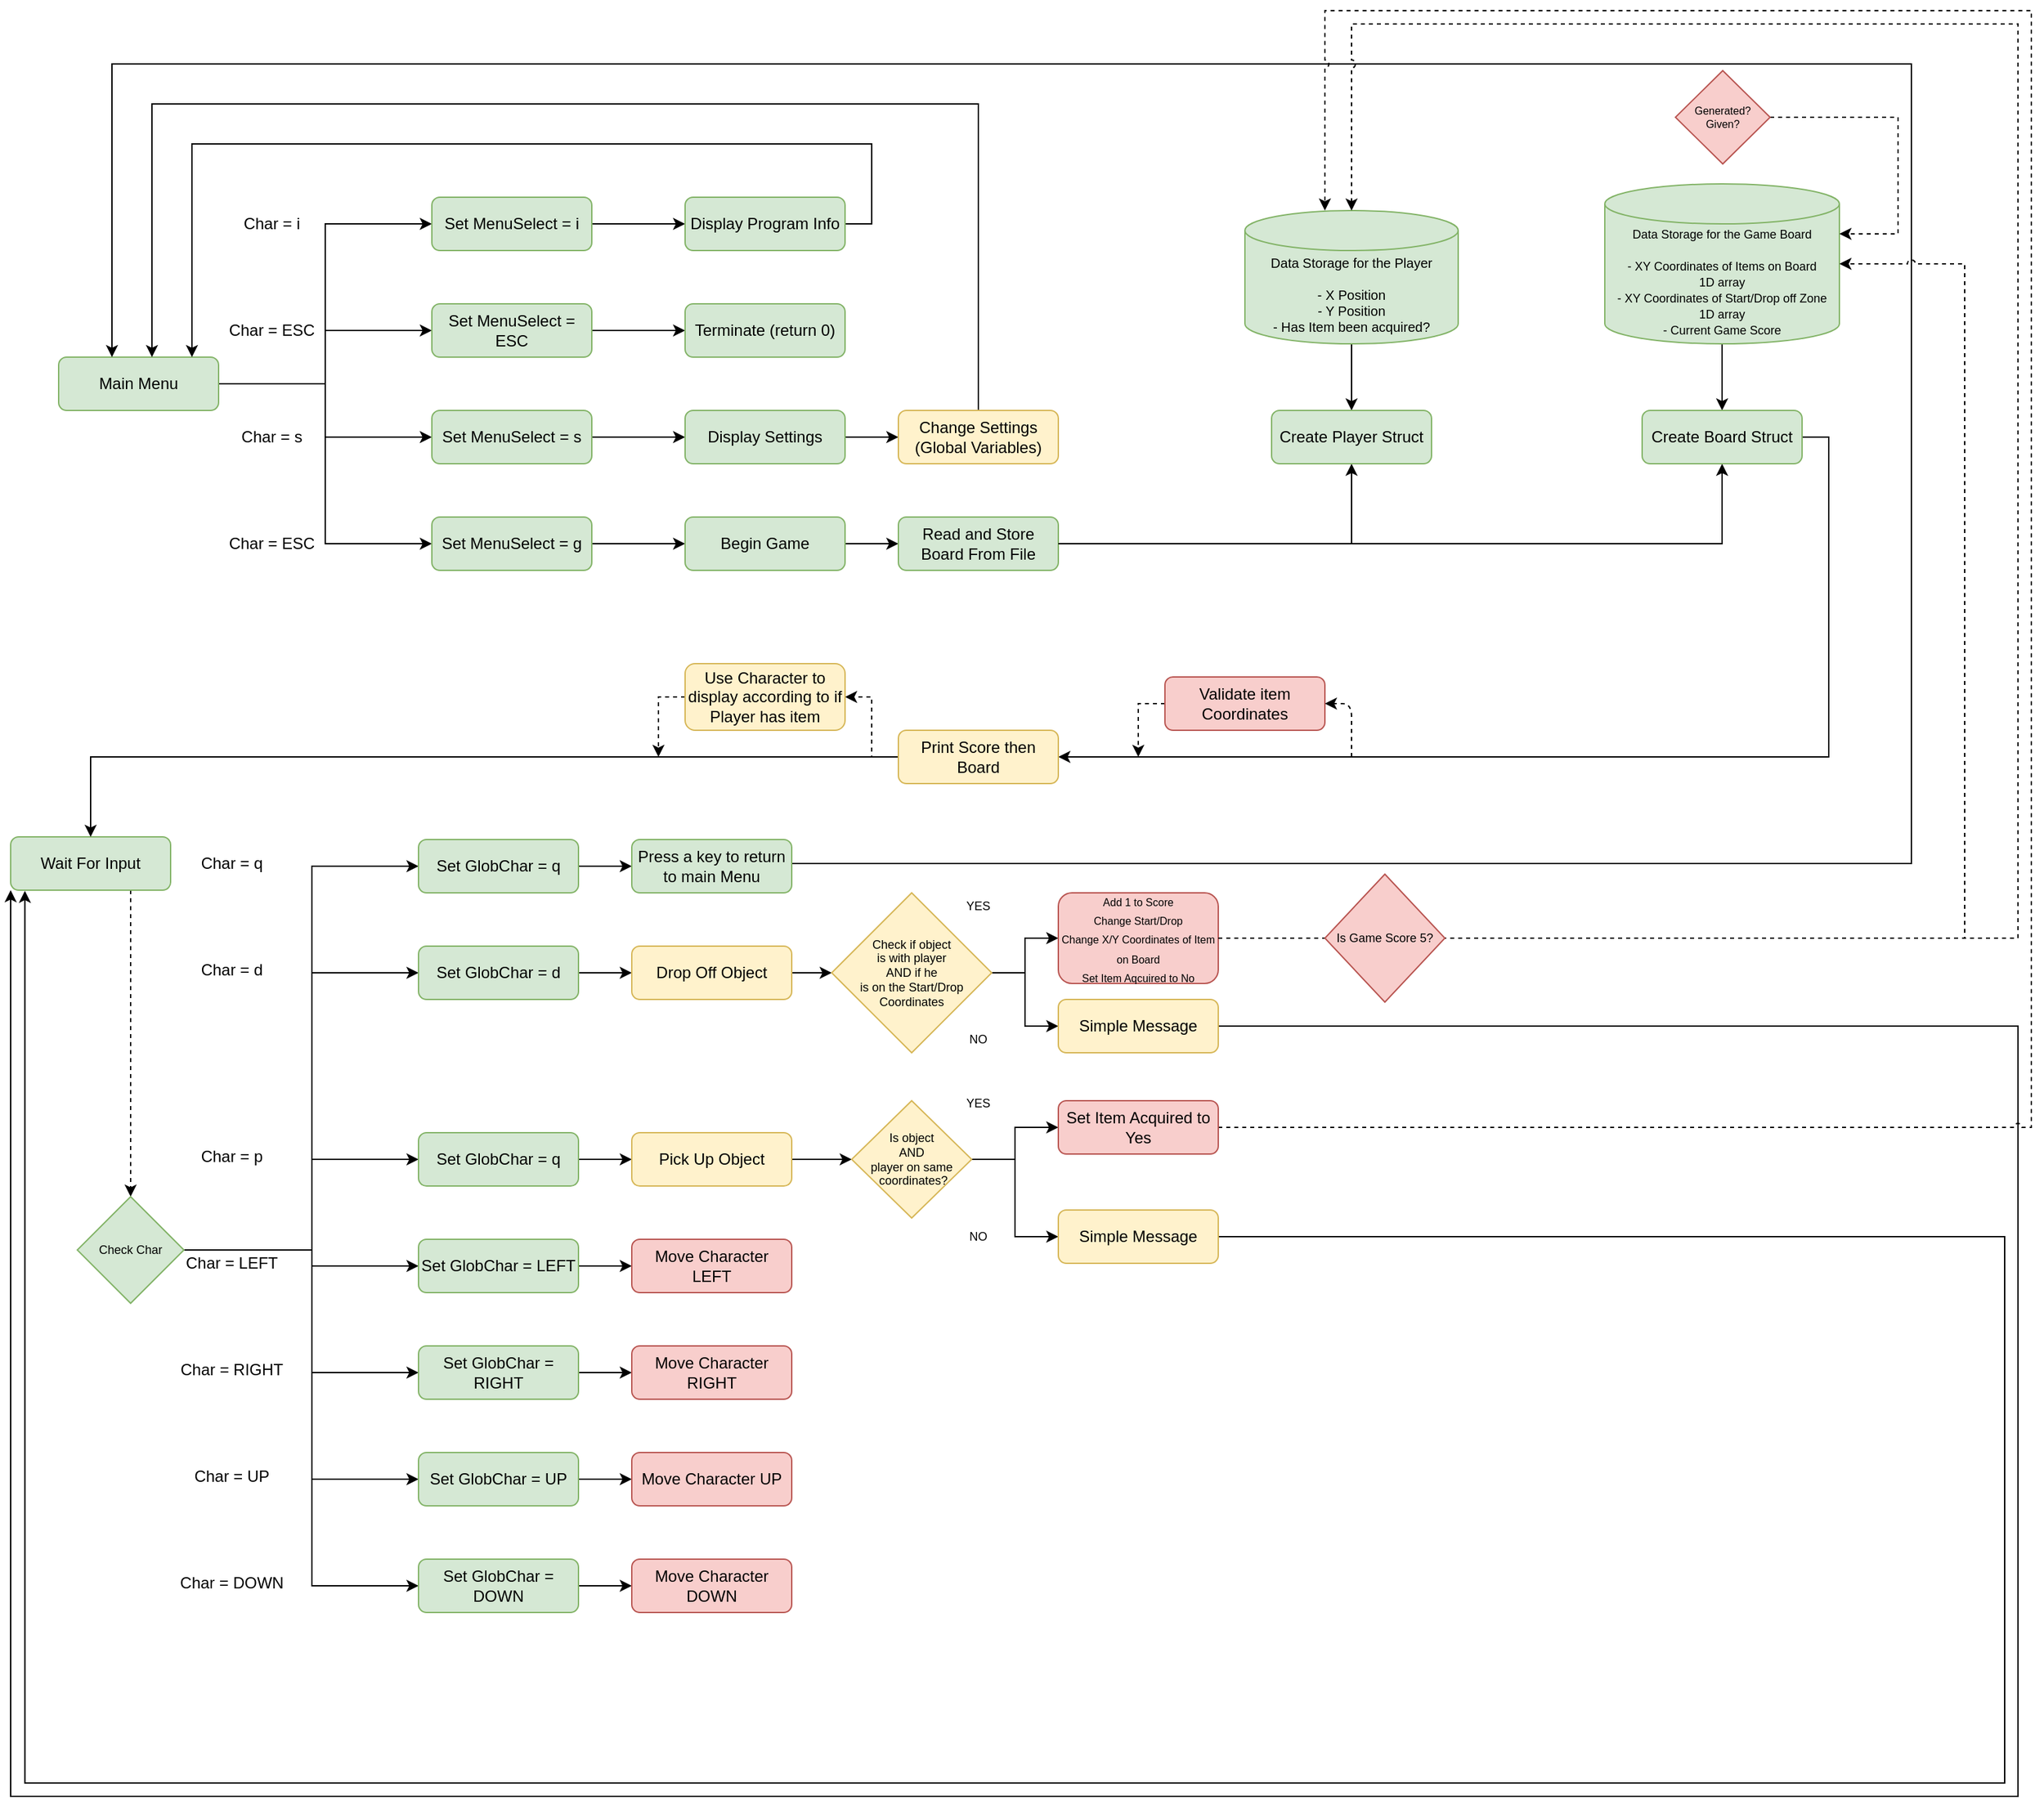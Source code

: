 <mxfile version="14.8.0" type="device"><diagram id="C5RBs43oDa-KdzZeNtuy" name="Page-1"><mxGraphModel dx="1422" dy="762" grid="1" gridSize="10" guides="1" tooltips="1" connect="1" arrows="1" fold="1" page="1" pageScale="1" pageWidth="827" pageHeight="1169" math="0" shadow="0"><root><mxCell id="WIyWlLk6GJQsqaUBKTNV-0"/><mxCell id="WIyWlLk6GJQsqaUBKTNV-1" parent="WIyWlLk6GJQsqaUBKTNV-0"/><mxCell id="qCVKLZV5B1UvYebXT7lC-107" style="edgeStyle=orthogonalEdgeStyle;rounded=0;jumpStyle=arc;orthogonalLoop=1;jettySize=auto;html=1;exitX=0.75;exitY=1;exitDx=0;exitDy=0;entryX=0.5;entryY=0;entryDx=0;entryDy=0;dashed=1;fontSize=9;strokeColor=#000000;" parent="WIyWlLk6GJQsqaUBKTNV-1" source="WIyWlLk6GJQsqaUBKTNV-3" target="qCVKLZV5B1UvYebXT7lC-106" edge="1"><mxGeometry relative="1" as="geometry"/></mxCell><mxCell id="WIyWlLk6GJQsqaUBKTNV-3" value="Wait For Input" style="rounded=1;whiteSpace=wrap;html=1;fontSize=12;glass=0;strokeWidth=1;shadow=0;fillColor=#d5e8d4;strokeColor=#82b366;" parent="WIyWlLk6GJQsqaUBKTNV-1" vertex="1"><mxGeometry x="14" y="640" width="120" height="40" as="geometry"/></mxCell><mxCell id="qCVKLZV5B1UvYebXT7lC-5" style="edgeStyle=orthogonalEdgeStyle;rounded=0;orthogonalLoop=1;jettySize=auto;html=1;exitX=1;exitY=0.5;exitDx=0;exitDy=0;entryX=0;entryY=0.5;entryDx=0;entryDy=0;fillColor=#d5e8d4;" parent="WIyWlLk6GJQsqaUBKTNV-1" source="qCVKLZV5B1UvYebXT7lC-106" target="qCVKLZV5B1UvYebXT7lC-0" edge="1"><mxGeometry relative="1" as="geometry"><mxPoint x="160" y="1002" as="sourcePoint"/><Array as="points"><mxPoint x="240" y="950"/><mxPoint x="240" y="882"/></Array></mxGeometry></mxCell><mxCell id="qCVKLZV5B1UvYebXT7lC-6" style="edgeStyle=orthogonalEdgeStyle;rounded=0;orthogonalLoop=1;jettySize=auto;html=1;exitX=0.25;exitY=0;exitDx=0;exitDy=0;entryX=0;entryY=0.5;entryDx=0;entryDy=0;fillColor=#d5e8d4;" parent="WIyWlLk6GJQsqaUBKTNV-1" source="qCVKLZV5B1UvYebXT7lC-13" target="qCVKLZV5B1UvYebXT7lC-1" edge="1"><mxGeometry relative="1" as="geometry"><mxPoint x="160" y="1002" as="sourcePoint"/><Array as="points"><mxPoint x="240" y="950"/><mxPoint x="240" y="962"/></Array></mxGeometry></mxCell><mxCell id="qCVKLZV5B1UvYebXT7lC-7" style="edgeStyle=orthogonalEdgeStyle;rounded=0;orthogonalLoop=1;jettySize=auto;html=1;exitX=0.25;exitY=0;exitDx=0;exitDy=0;entryX=0;entryY=0.5;entryDx=0;entryDy=0;fillColor=#d5e8d4;" parent="WIyWlLk6GJQsqaUBKTNV-1" source="qCVKLZV5B1UvYebXT7lC-13" target="qCVKLZV5B1UvYebXT7lC-2" edge="1"><mxGeometry relative="1" as="geometry"><mxPoint x="160" y="1002" as="sourcePoint"/><Array as="points"><mxPoint x="240" y="950"/><mxPoint x="240" y="1042"/></Array></mxGeometry></mxCell><mxCell id="qCVKLZV5B1UvYebXT7lC-8" style="edgeStyle=orthogonalEdgeStyle;rounded=0;orthogonalLoop=1;jettySize=auto;html=1;exitX=0.25;exitY=0;exitDx=0;exitDy=0;entryX=0;entryY=0.5;entryDx=0;entryDy=0;fillColor=#d5e8d4;" parent="WIyWlLk6GJQsqaUBKTNV-1" source="qCVKLZV5B1UvYebXT7lC-13" target="qCVKLZV5B1UvYebXT7lC-3" edge="1"><mxGeometry relative="1" as="geometry"><mxPoint x="160" y="1002" as="sourcePoint"/><Array as="points"><mxPoint x="240" y="950"/><mxPoint x="240" y="1122"/></Array></mxGeometry></mxCell><mxCell id="qCVKLZV5B1UvYebXT7lC-9" style="edgeStyle=orthogonalEdgeStyle;rounded=0;orthogonalLoop=1;jettySize=auto;html=1;entryX=0;entryY=0.5;entryDx=0;entryDy=0;fillColor=#d5e8d4;exitX=1;exitY=0.5;exitDx=0;exitDy=0;" parent="WIyWlLk6GJQsqaUBKTNV-1" source="qCVKLZV5B1UvYebXT7lC-106" target="qCVKLZV5B1UvYebXT7lC-4" edge="1"><mxGeometry relative="1" as="geometry"><mxPoint x="170" y="1002" as="sourcePoint"/><Array as="points"><mxPoint x="240" y="950"/><mxPoint x="240" y="1202"/></Array></mxGeometry></mxCell><mxCell id="qCVKLZV5B1UvYebXT7lC-11" style="edgeStyle=orthogonalEdgeStyle;rounded=0;orthogonalLoop=1;jettySize=auto;html=1;exitX=0.25;exitY=0;exitDx=0;exitDy=0;entryX=0;entryY=0.5;entryDx=0;entryDy=0;fillColor=#d5e8d4;" parent="WIyWlLk6GJQsqaUBKTNV-1" source="qCVKLZV5B1UvYebXT7lC-13" target="WIyWlLk6GJQsqaUBKTNV-7" edge="1"><mxGeometry relative="1" as="geometry"><mxPoint x="160" y="942" as="sourcePoint"/><Array as="points"><mxPoint x="240" y="950"/><mxPoint x="240" y="742"/></Array></mxGeometry></mxCell><mxCell id="qCVKLZV5B1UvYebXT7lC-51" style="edgeStyle=orthogonalEdgeStyle;rounded=0;orthogonalLoop=1;jettySize=auto;html=1;entryX=0;entryY=0.5;entryDx=0;entryDy=0;fillColor=#d5e8d4;exitX=1;exitY=0.5;exitDx=0;exitDy=0;" parent="WIyWlLk6GJQsqaUBKTNV-1" source="qCVKLZV5B1UvYebXT7lC-106" target="qCVKLZV5B1UvYebXT7lC-50" edge="1"><mxGeometry relative="1" as="geometry"><mxPoint x="160" y="1000" as="sourcePoint"/><Array as="points"><mxPoint x="240" y="950"/><mxPoint x="240" y="662"/></Array></mxGeometry></mxCell><mxCell id="qCVKLZV5B1UvYebXT7lC-58" style="edgeStyle=orthogonalEdgeStyle;rounded=0;orthogonalLoop=1;jettySize=auto;html=1;exitX=1;exitY=0.5;exitDx=0;exitDy=0;" parent="WIyWlLk6GJQsqaUBKTNV-1" source="WIyWlLk6GJQsqaUBKTNV-7" target="qCVKLZV5B1UvYebXT7lC-57" edge="1"><mxGeometry relative="1" as="geometry"/></mxCell><mxCell id="WIyWlLk6GJQsqaUBKTNV-7" value="Set GlobChar = d" style="rounded=1;whiteSpace=wrap;html=1;fontSize=12;glass=0;strokeWidth=1;shadow=0;fillColor=#d5e8d4;strokeColor=#82b366;" parent="WIyWlLk6GJQsqaUBKTNV-1" vertex="1"><mxGeometry x="320" y="722" width="120" height="40" as="geometry"/></mxCell><mxCell id="qCVKLZV5B1UvYebXT7lC-54" style="edgeStyle=orthogonalEdgeStyle;rounded=0;orthogonalLoop=1;jettySize=auto;html=1;exitX=1;exitY=0.5;exitDx=0;exitDy=0;" parent="WIyWlLk6GJQsqaUBKTNV-1" source="qCVKLZV5B1UvYebXT7lC-0" target="qCVKLZV5B1UvYebXT7lC-53" edge="1"><mxGeometry relative="1" as="geometry"/></mxCell><mxCell id="qCVKLZV5B1UvYebXT7lC-0" value="Set GlobChar = q" style="rounded=1;whiteSpace=wrap;html=1;fontSize=12;glass=0;strokeWidth=1;shadow=0;fillColor=#d5e8d4;strokeColor=#82b366;" parent="WIyWlLk6GJQsqaUBKTNV-1" vertex="1"><mxGeometry x="320" y="862" width="120" height="40" as="geometry"/></mxCell><mxCell id="qCVKLZV5B1UvYebXT7lC-63" style="edgeStyle=orthogonalEdgeStyle;rounded=0;orthogonalLoop=1;jettySize=auto;html=1;exitX=1;exitY=0.5;exitDx=0;exitDy=0;entryX=0;entryY=0.5;entryDx=0;entryDy=0;" parent="WIyWlLk6GJQsqaUBKTNV-1" source="qCVKLZV5B1UvYebXT7lC-1" target="qCVKLZV5B1UvYebXT7lC-59" edge="1"><mxGeometry relative="1" as="geometry"/></mxCell><mxCell id="qCVKLZV5B1UvYebXT7lC-1" value="Set GlobChar = LEFT" style="rounded=1;whiteSpace=wrap;html=1;fontSize=12;glass=0;strokeWidth=1;shadow=0;fillColor=#d5e8d4;strokeColor=#82b366;" parent="WIyWlLk6GJQsqaUBKTNV-1" vertex="1"><mxGeometry x="320" y="942" width="120" height="40" as="geometry"/></mxCell><mxCell id="qCVKLZV5B1UvYebXT7lC-64" style="edgeStyle=orthogonalEdgeStyle;rounded=0;orthogonalLoop=1;jettySize=auto;html=1;exitX=1;exitY=0.5;exitDx=0;exitDy=0;entryX=0;entryY=0.5;entryDx=0;entryDy=0;" parent="WIyWlLk6GJQsqaUBKTNV-1" source="qCVKLZV5B1UvYebXT7lC-2" target="qCVKLZV5B1UvYebXT7lC-60" edge="1"><mxGeometry relative="1" as="geometry"/></mxCell><mxCell id="qCVKLZV5B1UvYebXT7lC-2" value="Set GlobChar = RIGHT" style="rounded=1;whiteSpace=wrap;html=1;fontSize=12;glass=0;strokeWidth=1;shadow=0;fillColor=#d5e8d4;strokeColor=#82b366;" parent="WIyWlLk6GJQsqaUBKTNV-1" vertex="1"><mxGeometry x="320" y="1022" width="120" height="40" as="geometry"/></mxCell><mxCell id="qCVKLZV5B1UvYebXT7lC-65" style="edgeStyle=orthogonalEdgeStyle;rounded=0;orthogonalLoop=1;jettySize=auto;html=1;exitX=1;exitY=0.5;exitDx=0;exitDy=0;entryX=0;entryY=0.5;entryDx=0;entryDy=0;" parent="WIyWlLk6GJQsqaUBKTNV-1" source="qCVKLZV5B1UvYebXT7lC-3" target="qCVKLZV5B1UvYebXT7lC-61" edge="1"><mxGeometry relative="1" as="geometry"/></mxCell><mxCell id="qCVKLZV5B1UvYebXT7lC-3" value="Set GlobChar = UP" style="rounded=1;whiteSpace=wrap;html=1;fontSize=12;glass=0;strokeWidth=1;shadow=0;fillColor=#d5e8d4;strokeColor=#82b366;" parent="WIyWlLk6GJQsqaUBKTNV-1" vertex="1"><mxGeometry x="320" y="1102" width="120" height="40" as="geometry"/></mxCell><mxCell id="qCVKLZV5B1UvYebXT7lC-66" style="edgeStyle=orthogonalEdgeStyle;rounded=0;orthogonalLoop=1;jettySize=auto;html=1;exitX=1;exitY=0.5;exitDx=0;exitDy=0;entryX=0;entryY=0.5;entryDx=0;entryDy=0;" parent="WIyWlLk6GJQsqaUBKTNV-1" source="qCVKLZV5B1UvYebXT7lC-4" target="qCVKLZV5B1UvYebXT7lC-62" edge="1"><mxGeometry relative="1" as="geometry"/></mxCell><mxCell id="qCVKLZV5B1UvYebXT7lC-4" value="Set GlobChar = DOWN" style="rounded=1;whiteSpace=wrap;html=1;fontSize=12;glass=0;strokeWidth=1;shadow=0;fillColor=#d5e8d4;strokeColor=#82b366;" parent="WIyWlLk6GJQsqaUBKTNV-1" vertex="1"><mxGeometry x="320" y="1182" width="120" height="40" as="geometry"/></mxCell><mxCell id="qCVKLZV5B1UvYebXT7lC-10" value="Char = p" style="text;html=1;strokeColor=none;fillColor=none;align=center;verticalAlign=middle;whiteSpace=wrap;rounded=0;" parent="WIyWlLk6GJQsqaUBKTNV-1" vertex="1"><mxGeometry x="120" y="870" width="120" height="20" as="geometry"/></mxCell><mxCell id="qCVKLZV5B1UvYebXT7lC-12" value="Char = d" style="text;html=1;strokeColor=none;fillColor=none;align=center;verticalAlign=middle;whiteSpace=wrap;rounded=0;" parent="WIyWlLk6GJQsqaUBKTNV-1" vertex="1"><mxGeometry x="120" y="730" width="120" height="20" as="geometry"/></mxCell><mxCell id="qCVKLZV5B1UvYebXT7lC-13" value="Char = LEFT" style="text;html=1;strokeColor=none;fillColor=none;align=center;verticalAlign=middle;whiteSpace=wrap;rounded=0;" parent="WIyWlLk6GJQsqaUBKTNV-1" vertex="1"><mxGeometry x="120" y="950" width="120" height="20" as="geometry"/></mxCell><mxCell id="qCVKLZV5B1UvYebXT7lC-14" value="Char = RIGHT" style="text;html=1;strokeColor=none;fillColor=none;align=center;verticalAlign=middle;whiteSpace=wrap;rounded=0;" parent="WIyWlLk6GJQsqaUBKTNV-1" vertex="1"><mxGeometry x="120" y="1030" width="120" height="20" as="geometry"/></mxCell><mxCell id="qCVKLZV5B1UvYebXT7lC-15" value="Char = UP" style="text;html=1;strokeColor=none;fillColor=none;align=center;verticalAlign=middle;whiteSpace=wrap;rounded=0;" parent="WIyWlLk6GJQsqaUBKTNV-1" vertex="1"><mxGeometry x="120" y="1110" width="120" height="20" as="geometry"/></mxCell><mxCell id="qCVKLZV5B1UvYebXT7lC-16" value="Char = DOWN" style="text;html=1;strokeColor=none;fillColor=none;align=center;verticalAlign=middle;whiteSpace=wrap;rounded=0;" parent="WIyWlLk6GJQsqaUBKTNV-1" vertex="1"><mxGeometry x="120" y="1190" width="120" height="20" as="geometry"/></mxCell><mxCell id="qCVKLZV5B1UvYebXT7lC-23" style="edgeStyle=orthogonalEdgeStyle;rounded=0;orthogonalLoop=1;jettySize=auto;html=1;exitX=1;exitY=0.5;exitDx=0;exitDy=0;entryX=0;entryY=0.5;entryDx=0;entryDy=0;" parent="WIyWlLk6GJQsqaUBKTNV-1" source="qCVKLZV5B1UvYebXT7lC-17" target="qCVKLZV5B1UvYebXT7lC-18" edge="1"><mxGeometry relative="1" as="geometry"/></mxCell><mxCell id="qCVKLZV5B1UvYebXT7lC-24" style="edgeStyle=orthogonalEdgeStyle;rounded=0;orthogonalLoop=1;jettySize=auto;html=1;exitX=1;exitY=0.5;exitDx=0;exitDy=0;entryX=0;entryY=0.5;entryDx=0;entryDy=0;" parent="WIyWlLk6GJQsqaUBKTNV-1" source="qCVKLZV5B1UvYebXT7lC-17" target="qCVKLZV5B1UvYebXT7lC-21" edge="1"><mxGeometry relative="1" as="geometry"/></mxCell><mxCell id="qCVKLZV5B1UvYebXT7lC-25" style="edgeStyle=orthogonalEdgeStyle;rounded=0;orthogonalLoop=1;jettySize=auto;html=1;exitX=1;exitY=0.5;exitDx=0;exitDy=0;entryX=0;entryY=0.5;entryDx=0;entryDy=0;" parent="WIyWlLk6GJQsqaUBKTNV-1" source="qCVKLZV5B1UvYebXT7lC-17" target="qCVKLZV5B1UvYebXT7lC-20" edge="1"><mxGeometry relative="1" as="geometry"/></mxCell><mxCell id="qCVKLZV5B1UvYebXT7lC-26" style="edgeStyle=orthogonalEdgeStyle;rounded=0;orthogonalLoop=1;jettySize=auto;html=1;exitX=1;exitY=0.5;exitDx=0;exitDy=0;entryX=0;entryY=0.5;entryDx=0;entryDy=0;" parent="WIyWlLk6GJQsqaUBKTNV-1" source="qCVKLZV5B1UvYebXT7lC-17" target="qCVKLZV5B1UvYebXT7lC-19" edge="1"><mxGeometry relative="1" as="geometry"/></mxCell><mxCell id="qCVKLZV5B1UvYebXT7lC-17" value="Main Menu" style="rounded=1;whiteSpace=wrap;html=1;fontSize=12;glass=0;strokeWidth=1;shadow=0;fillColor=#d5e8d4;strokeColor=#82b366;" parent="WIyWlLk6GJQsqaUBKTNV-1" vertex="1"><mxGeometry x="50" y="280" width="120" height="40" as="geometry"/></mxCell><mxCell id="qCVKLZV5B1UvYebXT7lC-32" style="edgeStyle=orthogonalEdgeStyle;rounded=0;orthogonalLoop=1;jettySize=auto;html=1;exitX=1;exitY=0.5;exitDx=0;exitDy=0;entryX=0;entryY=0.5;entryDx=0;entryDy=0;" parent="WIyWlLk6GJQsqaUBKTNV-1" source="qCVKLZV5B1UvYebXT7lC-18" target="qCVKLZV5B1UvYebXT7lC-31" edge="1"><mxGeometry relative="1" as="geometry"/></mxCell><mxCell id="qCVKLZV5B1UvYebXT7lC-18" value="Set MenuSelect = i" style="rounded=1;whiteSpace=wrap;html=1;fontSize=12;glass=0;strokeWidth=1;shadow=0;fillColor=#d5e8d4;strokeColor=#82b366;" parent="WIyWlLk6GJQsqaUBKTNV-1" vertex="1"><mxGeometry x="330" y="160" width="120" height="40" as="geometry"/></mxCell><mxCell id="qCVKLZV5B1UvYebXT7lC-42" style="edgeStyle=orthogonalEdgeStyle;rounded=0;orthogonalLoop=1;jettySize=auto;html=1;exitX=1;exitY=0.5;exitDx=0;exitDy=0;" parent="WIyWlLk6GJQsqaUBKTNV-1" source="qCVKLZV5B1UvYebXT7lC-19" edge="1"><mxGeometry relative="1" as="geometry"><mxPoint x="520" y="420" as="targetPoint"/></mxGeometry></mxCell><mxCell id="qCVKLZV5B1UvYebXT7lC-19" value="Set MenuSelect = g" style="rounded=1;whiteSpace=wrap;html=1;fontSize=12;glass=0;strokeWidth=1;shadow=0;fillColor=#d5e8d4;strokeColor=#82b366;" parent="WIyWlLk6GJQsqaUBKTNV-1" vertex="1"><mxGeometry x="330" y="400" width="120" height="40" as="geometry"/></mxCell><mxCell id="qCVKLZV5B1UvYebXT7lC-36" style="edgeStyle=orthogonalEdgeStyle;rounded=0;orthogonalLoop=1;jettySize=auto;html=1;exitX=1;exitY=0.5;exitDx=0;exitDy=0;entryX=0;entryY=0.5;entryDx=0;entryDy=0;" parent="WIyWlLk6GJQsqaUBKTNV-1" source="qCVKLZV5B1UvYebXT7lC-20" target="qCVKLZV5B1UvYebXT7lC-35" edge="1"><mxGeometry relative="1" as="geometry"/></mxCell><mxCell id="qCVKLZV5B1UvYebXT7lC-20" value="Set MenuSelect = s" style="rounded=1;whiteSpace=wrap;html=1;fontSize=12;glass=0;strokeWidth=1;shadow=0;fillColor=#d5e8d4;strokeColor=#82b366;" parent="WIyWlLk6GJQsqaUBKTNV-1" vertex="1"><mxGeometry x="330" y="320" width="120" height="40" as="geometry"/></mxCell><mxCell id="qCVKLZV5B1UvYebXT7lC-41" style="edgeStyle=orthogonalEdgeStyle;rounded=0;orthogonalLoop=1;jettySize=auto;html=1;exitX=1;exitY=0.5;exitDx=0;exitDy=0;entryX=0;entryY=0.5;entryDx=0;entryDy=0;" parent="WIyWlLk6GJQsqaUBKTNV-1" source="qCVKLZV5B1UvYebXT7lC-21" target="qCVKLZV5B1UvYebXT7lC-40" edge="1"><mxGeometry relative="1" as="geometry"/></mxCell><mxCell id="qCVKLZV5B1UvYebXT7lC-21" value="Set MenuSelect = ESC" style="rounded=1;whiteSpace=wrap;html=1;fontSize=12;glass=0;strokeWidth=1;shadow=0;fillColor=#d5e8d4;strokeColor=#82b366;" parent="WIyWlLk6GJQsqaUBKTNV-1" vertex="1"><mxGeometry x="330" y="240" width="120" height="40" as="geometry"/></mxCell><mxCell id="qCVKLZV5B1UvYebXT7lC-27" value="Char = i" style="text;html=1;strokeColor=none;fillColor=none;align=center;verticalAlign=middle;whiteSpace=wrap;rounded=0;" parent="WIyWlLk6GJQsqaUBKTNV-1" vertex="1"><mxGeometry x="170" y="170" width="80" height="20" as="geometry"/></mxCell><mxCell id="qCVKLZV5B1UvYebXT7lC-28" value="Char = ESC" style="text;html=1;strokeColor=none;fillColor=none;align=center;verticalAlign=middle;whiteSpace=wrap;rounded=0;" parent="WIyWlLk6GJQsqaUBKTNV-1" vertex="1"><mxGeometry x="170" y="250" width="80" height="20" as="geometry"/></mxCell><mxCell id="qCVKLZV5B1UvYebXT7lC-29" value="Char = s" style="text;html=1;strokeColor=none;fillColor=none;align=center;verticalAlign=middle;whiteSpace=wrap;rounded=0;" parent="WIyWlLk6GJQsqaUBKTNV-1" vertex="1"><mxGeometry x="170" y="330" width="80" height="20" as="geometry"/></mxCell><mxCell id="qCVKLZV5B1UvYebXT7lC-30" value="Char = ESC" style="text;html=1;strokeColor=none;fillColor=none;align=center;verticalAlign=middle;whiteSpace=wrap;rounded=0;" parent="WIyWlLk6GJQsqaUBKTNV-1" vertex="1"><mxGeometry x="170" y="410" width="80" height="20" as="geometry"/></mxCell><mxCell id="qCVKLZV5B1UvYebXT7lC-34" style="edgeStyle=orthogonalEdgeStyle;rounded=0;orthogonalLoop=1;jettySize=auto;html=1;exitX=1;exitY=0.5;exitDx=0;exitDy=0;" parent="WIyWlLk6GJQsqaUBKTNV-1" source="qCVKLZV5B1UvYebXT7lC-31" edge="1"><mxGeometry relative="1" as="geometry"><mxPoint x="150" y="280" as="targetPoint"/><Array as="points"><mxPoint x="660" y="180"/><mxPoint x="660" y="120"/><mxPoint x="150" y="120"/><mxPoint x="150" y="280"/></Array></mxGeometry></mxCell><mxCell id="qCVKLZV5B1UvYebXT7lC-31" value="Display Program Info" style="rounded=1;whiteSpace=wrap;html=1;fontSize=12;glass=0;strokeWidth=1;shadow=0;fillColor=#d5e8d4;strokeColor=#82b366;" parent="WIyWlLk6GJQsqaUBKTNV-1" vertex="1"><mxGeometry x="520" y="160" width="120" height="40" as="geometry"/></mxCell><mxCell id="qCVKLZV5B1UvYebXT7lC-38" style="edgeStyle=orthogonalEdgeStyle;rounded=0;orthogonalLoop=1;jettySize=auto;html=1;exitX=1;exitY=0.5;exitDx=0;exitDy=0;entryX=0;entryY=0.5;entryDx=0;entryDy=0;" parent="WIyWlLk6GJQsqaUBKTNV-1" source="qCVKLZV5B1UvYebXT7lC-35" target="qCVKLZV5B1UvYebXT7lC-37" edge="1"><mxGeometry relative="1" as="geometry"/></mxCell><mxCell id="qCVKLZV5B1UvYebXT7lC-35" value="Display Settings" style="rounded=1;whiteSpace=wrap;html=1;fontSize=12;glass=0;strokeWidth=1;shadow=0;fillColor=#d5e8d4;strokeColor=#82b366;" parent="WIyWlLk6GJQsqaUBKTNV-1" vertex="1"><mxGeometry x="520" y="320" width="120" height="40" as="geometry"/></mxCell><mxCell id="qCVKLZV5B1UvYebXT7lC-39" style="edgeStyle=orthogonalEdgeStyle;rounded=0;orthogonalLoop=1;jettySize=auto;html=1;exitX=0.5;exitY=0;exitDx=0;exitDy=0;" parent="WIyWlLk6GJQsqaUBKTNV-1" source="qCVKLZV5B1UvYebXT7lC-37" edge="1"><mxGeometry relative="1" as="geometry"><mxPoint x="120" y="280" as="targetPoint"/><Array as="points"><mxPoint x="740" y="90"/><mxPoint x="120" y="90"/><mxPoint x="120" y="280"/></Array></mxGeometry></mxCell><mxCell id="qCVKLZV5B1UvYebXT7lC-37" value="Change Settings (Global Variables)" style="rounded=1;whiteSpace=wrap;html=1;fontSize=12;glass=0;strokeWidth=1;shadow=0;fillColor=#fff2cc;strokeColor=#d6b656;" parent="WIyWlLk6GJQsqaUBKTNV-1" vertex="1"><mxGeometry x="680" y="320" width="120" height="40" as="geometry"/></mxCell><mxCell id="qCVKLZV5B1UvYebXT7lC-40" value="Terminate (return 0)" style="rounded=1;whiteSpace=wrap;html=1;fontSize=12;glass=0;strokeWidth=1;shadow=0;fillColor=#d5e8d4;strokeColor=#82b366;" parent="WIyWlLk6GJQsqaUBKTNV-1" vertex="1"><mxGeometry x="520" y="240" width="120" height="40" as="geometry"/></mxCell><mxCell id="qCVKLZV5B1UvYebXT7lC-46" style="edgeStyle=orthogonalEdgeStyle;rounded=0;orthogonalLoop=1;jettySize=auto;html=1;exitX=1;exitY=0.5;exitDx=0;exitDy=0;entryX=0;entryY=0.5;entryDx=0;entryDy=0;" parent="WIyWlLk6GJQsqaUBKTNV-1" source="qCVKLZV5B1UvYebXT7lC-43" target="qCVKLZV5B1UvYebXT7lC-45" edge="1"><mxGeometry relative="1" as="geometry"/></mxCell><mxCell id="qCVKLZV5B1UvYebXT7lC-43" value="Begin Game" style="rounded=1;whiteSpace=wrap;html=1;fontSize=12;glass=0;strokeWidth=1;shadow=0;fillColor=#d5e8d4;strokeColor=#82b366;" parent="WIyWlLk6GJQsqaUBKTNV-1" vertex="1"><mxGeometry x="520" y="400" width="120" height="40" as="geometry"/></mxCell><mxCell id="qCVKLZV5B1UvYebXT7lC-45" value="Read and Store Board From File" style="rounded=1;whiteSpace=wrap;html=1;fontSize=12;glass=0;strokeWidth=1;shadow=0;fillColor=#d5e8d4;strokeColor=#82b366;" parent="WIyWlLk6GJQsqaUBKTNV-1" vertex="1"><mxGeometry x="680" y="400" width="120" height="40" as="geometry"/></mxCell><mxCell id="qCVKLZV5B1UvYebXT7lC-75" style="edgeStyle=orthogonalEdgeStyle;rounded=0;orthogonalLoop=1;jettySize=auto;html=1;exitX=1;exitY=0.5;exitDx=0;exitDy=0;entryX=0.5;entryY=1;entryDx=0;entryDy=0;strokeColor=#000000;" parent="WIyWlLk6GJQsqaUBKTNV-1" source="qCVKLZV5B1UvYebXT7lC-45" target="qCVKLZV5B1UvYebXT7lC-70" edge="1"><mxGeometry relative="1" as="geometry"/></mxCell><mxCell id="qCVKLZV5B1UvYebXT7lC-76" style="edgeStyle=orthogonalEdgeStyle;rounded=0;orthogonalLoop=1;jettySize=auto;html=1;exitX=1;exitY=0.5;exitDx=0;exitDy=0;entryX=0.5;entryY=1;entryDx=0;entryDy=0;strokeColor=#000000;" parent="WIyWlLk6GJQsqaUBKTNV-1" source="qCVKLZV5B1UvYebXT7lC-45" target="qCVKLZV5B1UvYebXT7lC-73" edge="1"><mxGeometry relative="1" as="geometry"/></mxCell><mxCell id="qCVKLZV5B1UvYebXT7lC-56" style="edgeStyle=orthogonalEdgeStyle;rounded=0;orthogonalLoop=1;jettySize=auto;html=1;exitX=1;exitY=0.5;exitDx=0;exitDy=0;entryX=0;entryY=0.5;entryDx=0;entryDy=0;" parent="WIyWlLk6GJQsqaUBKTNV-1" source="qCVKLZV5B1UvYebXT7lC-50" target="qCVKLZV5B1UvYebXT7lC-55" edge="1"><mxGeometry relative="1" as="geometry"/></mxCell><mxCell id="qCVKLZV5B1UvYebXT7lC-50" value="Set GlobChar = q" style="rounded=1;whiteSpace=wrap;html=1;fontSize=12;glass=0;strokeWidth=1;shadow=0;fillColor=#d5e8d4;strokeColor=#82b366;" parent="WIyWlLk6GJQsqaUBKTNV-1" vertex="1"><mxGeometry x="320" y="642" width="120" height="40" as="geometry"/></mxCell><mxCell id="qCVKLZV5B1UvYebXT7lC-52" value="Char = q" style="text;html=1;strokeColor=none;fillColor=none;align=center;verticalAlign=middle;whiteSpace=wrap;rounded=0;" parent="WIyWlLk6GJQsqaUBKTNV-1" vertex="1"><mxGeometry x="120" y="650" width="120" height="20" as="geometry"/></mxCell><mxCell id="qCVKLZV5B1UvYebXT7lC-108" style="edgeStyle=orthogonalEdgeStyle;rounded=0;jumpStyle=arc;orthogonalLoop=1;jettySize=auto;html=1;exitX=1;exitY=0.5;exitDx=0;exitDy=0;entryX=0;entryY=0.5;entryDx=0;entryDy=0;fontSize=9;strokeColor=#000000;" parent="WIyWlLk6GJQsqaUBKTNV-1" source="qCVKLZV5B1UvYebXT7lC-53" target="qCVKLZV5B1UvYebXT7lC-105" edge="1"><mxGeometry relative="1" as="geometry"/></mxCell><mxCell id="qCVKLZV5B1UvYebXT7lC-53" value="Pick Up Object" style="rounded=1;whiteSpace=wrap;html=1;fontSize=12;glass=0;strokeWidth=1;shadow=0;fillColor=#fff2cc;strokeColor=#d6b656;" parent="WIyWlLk6GJQsqaUBKTNV-1" vertex="1"><mxGeometry x="480" y="862" width="120" height="40" as="geometry"/></mxCell><mxCell id="qCVKLZV5B1UvYebXT7lC-67" style="edgeStyle=orthogonalEdgeStyle;rounded=0;orthogonalLoop=1;jettySize=auto;html=1;exitX=1;exitY=0.5;exitDx=0;exitDy=0;" parent="WIyWlLk6GJQsqaUBKTNV-1" source="qCVKLZV5B1UvYebXT7lC-55" edge="1"><mxGeometry relative="1" as="geometry"><mxPoint x="90" y="280" as="targetPoint"/><Array as="points"><mxPoint x="600" y="660"/><mxPoint x="1440" y="660"/><mxPoint x="1440" y="60"/><mxPoint x="90" y="60"/></Array></mxGeometry></mxCell><mxCell id="qCVKLZV5B1UvYebXT7lC-55" value="Press a key to return to main Menu" style="rounded=1;whiteSpace=wrap;html=1;fontSize=12;glass=0;strokeWidth=1;shadow=0;fillColor=#d5e8d4;strokeColor=#82b366;" parent="WIyWlLk6GJQsqaUBKTNV-1" vertex="1"><mxGeometry x="480" y="642" width="120" height="40" as="geometry"/></mxCell><mxCell id="qCVKLZV5B1UvYebXT7lC-95" style="edgeStyle=orthogonalEdgeStyle;rounded=0;orthogonalLoop=1;jettySize=auto;html=1;exitX=1;exitY=0.5;exitDx=0;exitDy=0;entryX=0;entryY=0.5;entryDx=0;entryDy=0;fontSize=9;strokeColor=#000000;" parent="WIyWlLk6GJQsqaUBKTNV-1" source="qCVKLZV5B1UvYebXT7lC-57" target="qCVKLZV5B1UvYebXT7lC-85" edge="1"><mxGeometry relative="1" as="geometry"/></mxCell><mxCell id="qCVKLZV5B1UvYebXT7lC-57" value="Drop Off Object" style="rounded=1;whiteSpace=wrap;html=1;fontSize=12;glass=0;strokeWidth=1;shadow=0;fillColor=#fff2cc;strokeColor=#d6b656;" parent="WIyWlLk6GJQsqaUBKTNV-1" vertex="1"><mxGeometry x="480" y="722" width="120" height="40" as="geometry"/></mxCell><mxCell id="qCVKLZV5B1UvYebXT7lC-59" value="Move Character LEFT" style="rounded=1;whiteSpace=wrap;html=1;fontSize=12;glass=0;strokeWidth=1;shadow=0;fillColor=#f8cecc;strokeColor=#b85450;" parent="WIyWlLk6GJQsqaUBKTNV-1" vertex="1"><mxGeometry x="480" y="942" width="120" height="40" as="geometry"/></mxCell><mxCell id="qCVKLZV5B1UvYebXT7lC-60" value="Move Character RIGHT" style="rounded=1;whiteSpace=wrap;html=1;fontSize=12;glass=0;strokeWidth=1;shadow=0;fillColor=#f8cecc;strokeColor=#b85450;" parent="WIyWlLk6GJQsqaUBKTNV-1" vertex="1"><mxGeometry x="480" y="1022" width="120" height="40" as="geometry"/></mxCell><mxCell id="qCVKLZV5B1UvYebXT7lC-61" value="Move Character UP" style="rounded=1;whiteSpace=wrap;html=1;fontSize=12;glass=0;strokeWidth=1;shadow=0;fillColor=#f8cecc;strokeColor=#b85450;" parent="WIyWlLk6GJQsqaUBKTNV-1" vertex="1"><mxGeometry x="480" y="1102" width="120" height="40" as="geometry"/></mxCell><mxCell id="qCVKLZV5B1UvYebXT7lC-62" value="Move Character DOWN" style="rounded=1;whiteSpace=wrap;html=1;fontSize=12;glass=0;strokeWidth=1;shadow=0;fillColor=#f8cecc;strokeColor=#b85450;" parent="WIyWlLk6GJQsqaUBKTNV-1" vertex="1"><mxGeometry x="480" y="1182" width="120" height="40" as="geometry"/></mxCell><mxCell id="qCVKLZV5B1UvYebXT7lC-71" style="edgeStyle=orthogonalEdgeStyle;rounded=0;orthogonalLoop=1;jettySize=auto;html=1;exitX=0.5;exitY=1;exitDx=0;exitDy=0;exitPerimeter=0;strokeColor=#000000;" parent="WIyWlLk6GJQsqaUBKTNV-1" source="qCVKLZV5B1UvYebXT7lC-69" edge="1"><mxGeometry relative="1" as="geometry"><mxPoint x="1020" y="320" as="targetPoint"/></mxGeometry></mxCell><mxCell id="qCVKLZV5B1UvYebXT7lC-69" value="Data Storage for the Player&lt;br style=&quot;font-size: 10px;&quot;&gt;&lt;br style=&quot;font-size: 10px;&quot;&gt;- X Position&lt;br style=&quot;font-size: 10px;&quot;&gt;- Y Position&lt;br style=&quot;font-size: 10px;&quot;&gt;- Has Item been acquired?" style="shape=cylinder3;whiteSpace=wrap;html=1;boundedLbl=1;backgroundOutline=1;size=15;fontSize=10;fillColor=#d5e8d4;strokeColor=#82b366;" parent="WIyWlLk6GJQsqaUBKTNV-1" vertex="1"><mxGeometry x="940" y="170" width="160" height="100" as="geometry"/></mxCell><mxCell id="qCVKLZV5B1UvYebXT7lC-70" value="Create Player Struct" style="rounded=1;whiteSpace=wrap;html=1;fontSize=12;glass=0;strokeWidth=1;shadow=0;fillColor=#d5e8d4;strokeColor=#82b366;" parent="WIyWlLk6GJQsqaUBKTNV-1" vertex="1"><mxGeometry x="960" y="320" width="120" height="40" as="geometry"/></mxCell><mxCell id="qCVKLZV5B1UvYebXT7lC-74" style="edgeStyle=orthogonalEdgeStyle;rounded=0;orthogonalLoop=1;jettySize=auto;html=1;exitX=0.5;exitY=1;exitDx=0;exitDy=0;exitPerimeter=0;entryX=0.5;entryY=0;entryDx=0;entryDy=0;strokeColor=#000000;" parent="WIyWlLk6GJQsqaUBKTNV-1" source="qCVKLZV5B1UvYebXT7lC-72" target="qCVKLZV5B1UvYebXT7lC-73" edge="1"><mxGeometry relative="1" as="geometry"><mxPoint x="1301" y="320" as="targetPoint"/></mxGeometry></mxCell><mxCell id="qCVKLZV5B1UvYebXT7lC-72" value="&lt;font style=&quot;font-size: 9px&quot;&gt;Data Storage for the Game Board&lt;br&gt;&lt;br&gt;- XY Coordinates of Items on Board&lt;br&gt;1D array&lt;br&gt;- XY Coordinates of Start/Drop off Zone&lt;br&gt;1D array&lt;br&gt;- Current Game Score&lt;/font&gt;" style="shape=cylinder3;whiteSpace=wrap;html=1;boundedLbl=1;backgroundOutline=1;size=15;fontSize=10;fillColor=#d5e8d4;strokeColor=#82b366;" parent="WIyWlLk6GJQsqaUBKTNV-1" vertex="1"><mxGeometry x="1210" y="150" width="176" height="120" as="geometry"/></mxCell><mxCell id="qCVKLZV5B1UvYebXT7lC-97" style="edgeStyle=orthogonalEdgeStyle;rounded=0;orthogonalLoop=1;jettySize=auto;html=1;exitX=1;exitY=0.5;exitDx=0;exitDy=0;entryX=1;entryY=0.5;entryDx=0;entryDy=0;fontSize=9;strokeColor=#000000;" parent="WIyWlLk6GJQsqaUBKTNV-1" source="qCVKLZV5B1UvYebXT7lC-73" target="qCVKLZV5B1UvYebXT7lC-78" edge="1"><mxGeometry relative="1" as="geometry"/></mxCell><mxCell id="qCVKLZV5B1UvYebXT7lC-73" value="Create Board Struct" style="rounded=1;whiteSpace=wrap;html=1;fontSize=12;glass=0;strokeWidth=1;shadow=0;fillColor=#d5e8d4;strokeColor=#82b366;" parent="WIyWlLk6GJQsqaUBKTNV-1" vertex="1"><mxGeometry x="1238" y="320" width="120" height="40" as="geometry"/></mxCell><mxCell id="qCVKLZV5B1UvYebXT7lC-80" style="edgeStyle=orthogonalEdgeStyle;rounded=0;orthogonalLoop=1;jettySize=auto;html=1;exitX=0;exitY=0.5;exitDx=0;exitDy=0;strokeColor=#000000;" parent="WIyWlLk6GJQsqaUBKTNV-1" source="qCVKLZV5B1UvYebXT7lC-78" target="WIyWlLk6GJQsqaUBKTNV-3" edge="1"><mxGeometry relative="1" as="geometry"/></mxCell><mxCell id="qCVKLZV5B1UvYebXT7lC-103" style="edgeStyle=orthogonalEdgeStyle;rounded=0;jumpStyle=arc;orthogonalLoop=1;jettySize=auto;html=1;exitX=0;exitY=0.5;exitDx=0;exitDy=0;entryX=1;entryY=0.5;entryDx=0;entryDy=0;dashed=1;fontSize=9;strokeColor=#000000;" parent="WIyWlLk6GJQsqaUBKTNV-1" source="qCVKLZV5B1UvYebXT7lC-78" target="qCVKLZV5B1UvYebXT7lC-102" edge="1"><mxGeometry relative="1" as="geometry"/></mxCell><mxCell id="qCVKLZV5B1UvYebXT7lC-78" value="Print Score then Board" style="rounded=1;whiteSpace=wrap;html=1;fontSize=12;glass=0;strokeWidth=1;shadow=0;fillColor=#fff2cc;strokeColor=#d6b656;" parent="WIyWlLk6GJQsqaUBKTNV-1" vertex="1"><mxGeometry x="680" y="560" width="120" height="40" as="geometry"/></mxCell><mxCell id="qCVKLZV5B1UvYebXT7lC-119" style="edgeStyle=orthogonalEdgeStyle;rounded=0;jumpStyle=arc;orthogonalLoop=1;jettySize=auto;html=1;exitX=1;exitY=0.5;exitDx=0;exitDy=0;entryX=1;entryY=0;entryDx=0;entryDy=37.5;entryPerimeter=0;dashed=1;fontSize=9;strokeColor=#000000;" parent="WIyWlLk6GJQsqaUBKTNV-1" source="qCVKLZV5B1UvYebXT7lC-82" target="qCVKLZV5B1UvYebXT7lC-72" edge="1"><mxGeometry relative="1" as="geometry"><Array as="points"><mxPoint x="1430" y="100"/><mxPoint x="1430" y="188"/></Array></mxGeometry></mxCell><mxCell id="qCVKLZV5B1UvYebXT7lC-82" value="Generated?&lt;br style=&quot;font-size: 8px;&quot;&gt;Given?" style="rhombus;whiteSpace=wrap;html=1;fontSize=8;fillColor=#f8cecc;strokeColor=#b85450;" parent="WIyWlLk6GJQsqaUBKTNV-1" vertex="1"><mxGeometry x="1263" y="65" width="71" height="70" as="geometry"/></mxCell><mxCell id="qCVKLZV5B1UvYebXT7lC-88" style="edgeStyle=orthogonalEdgeStyle;rounded=0;orthogonalLoop=1;jettySize=auto;html=1;exitX=1;exitY=0.5;exitDx=0;exitDy=0;fontSize=9;strokeColor=#000000;" parent="WIyWlLk6GJQsqaUBKTNV-1" source="qCVKLZV5B1UvYebXT7lC-85" target="qCVKLZV5B1UvYebXT7lC-87" edge="1"><mxGeometry relative="1" as="geometry"/></mxCell><mxCell id="qCVKLZV5B1UvYebXT7lC-91" style="edgeStyle=orthogonalEdgeStyle;rounded=0;orthogonalLoop=1;jettySize=auto;html=1;exitX=1;exitY=0.5;exitDx=0;exitDy=0;fontSize=9;strokeColor=#000000;" parent="WIyWlLk6GJQsqaUBKTNV-1" source="qCVKLZV5B1UvYebXT7lC-85" target="qCVKLZV5B1UvYebXT7lC-90" edge="1"><mxGeometry relative="1" as="geometry"/></mxCell><mxCell id="qCVKLZV5B1UvYebXT7lC-85" value="Check if object &lt;br&gt;is with player &lt;br&gt;AND if he &lt;br&gt;is on the Start/Drop Coordinates" style="rhombus;whiteSpace=wrap;html=1;fontSize=9;fillColor=#fff2cc;strokeColor=#d6b656;" parent="WIyWlLk6GJQsqaUBKTNV-1" vertex="1"><mxGeometry x="630" y="682" width="120" height="120" as="geometry"/></mxCell><mxCell id="qCVKLZV5B1UvYebXT7lC-96" style="edgeStyle=orthogonalEdgeStyle;rounded=0;orthogonalLoop=1;jettySize=auto;html=1;exitX=1;exitY=0.5;exitDx=0;exitDy=0;entryX=1;entryY=0.5;entryDx=0;entryDy=0;entryPerimeter=0;fontSize=9;strokeColor=#000000;dashed=1;jumpStyle=arc;" parent="WIyWlLk6GJQsqaUBKTNV-1" source="qCVKLZV5B1UvYebXT7lC-87" target="qCVKLZV5B1UvYebXT7lC-72" edge="1"><mxGeometry relative="1" as="geometry"><Array as="points"><mxPoint x="1480" y="716"/><mxPoint x="1480" y="210"/></Array></mxGeometry></mxCell><mxCell id="qCVKLZV5B1UvYebXT7lC-87" value="&lt;font style=&quot;font-size: 8px ; line-height: 50%&quot;&gt;Add 1 to Score&lt;br&gt;Change Start/Drop&lt;br&gt;Change X/Y Coordinates of Item on Board&lt;br&gt;Set Item Aqcuired to No&lt;br&gt;&lt;/font&gt;" style="rounded=1;whiteSpace=wrap;html=1;fontSize=12;glass=0;strokeWidth=1;shadow=0;fillColor=#f8cecc;strokeColor=#b85450;" parent="WIyWlLk6GJQsqaUBKTNV-1" vertex="1"><mxGeometry x="800" y="682" width="120" height="68" as="geometry"/></mxCell><mxCell id="qCVKLZV5B1UvYebXT7lC-89" value="YES" style="text;html=1;strokeColor=none;fillColor=none;align=center;verticalAlign=middle;whiteSpace=wrap;rounded=0;fontSize=9;" parent="WIyWlLk6GJQsqaUBKTNV-1" vertex="1"><mxGeometry x="720" y="682" width="40" height="20" as="geometry"/></mxCell><mxCell id="qCVKLZV5B1UvYebXT7lC-99" style="edgeStyle=orthogonalEdgeStyle;rounded=0;orthogonalLoop=1;jettySize=auto;html=1;exitX=1;exitY=0.5;exitDx=0;exitDy=0;fontSize=9;fillColor=#d5e8d4;entryX=0;entryY=1;entryDx=0;entryDy=0;" parent="WIyWlLk6GJQsqaUBKTNV-1" source="qCVKLZV5B1UvYebXT7lC-90" target="WIyWlLk6GJQsqaUBKTNV-3" edge="1"><mxGeometry relative="1" as="geometry"><mxPoint x="60" y="680" as="targetPoint"/><Array as="points"><mxPoint x="1520" y="782"/><mxPoint x="1520" y="1360"/><mxPoint x="14" y="1360"/></Array></mxGeometry></mxCell><mxCell id="qCVKLZV5B1UvYebXT7lC-90" value="Simple Message" style="rounded=1;whiteSpace=wrap;html=1;fontSize=12;glass=0;strokeWidth=1;shadow=0;fillColor=#fff2cc;strokeColor=#d6b656;" parent="WIyWlLk6GJQsqaUBKTNV-1" vertex="1"><mxGeometry x="800" y="762" width="120" height="40" as="geometry"/></mxCell><mxCell id="qCVKLZV5B1UvYebXT7lC-92" value="NO" style="text;html=1;strokeColor=none;fillColor=none;align=center;verticalAlign=middle;whiteSpace=wrap;rounded=0;fontSize=9;" parent="WIyWlLk6GJQsqaUBKTNV-1" vertex="1"><mxGeometry x="720" y="782" width="40" height="20" as="geometry"/></mxCell><mxCell id="qCVKLZV5B1UvYebXT7lC-100" style="edgeStyle=orthogonalEdgeStyle;rounded=0;orthogonalLoop=1;jettySize=auto;html=1;exitX=1;exitY=0.5;exitDx=0;exitDy=0;entryX=0.5;entryY=0;entryDx=0;entryDy=0;entryPerimeter=0;fontSize=9;strokeColor=#000000;dashed=1;jumpStyle=arc;" parent="WIyWlLk6GJQsqaUBKTNV-1" source="qCVKLZV5B1UvYebXT7lC-87" target="qCVKLZV5B1UvYebXT7lC-69" edge="1"><mxGeometry relative="1" as="geometry"><Array as="points"><mxPoint x="1520" y="716"/><mxPoint x="1520" y="30"/><mxPoint x="1020" y="30"/></Array></mxGeometry></mxCell><mxCell id="qCVKLZV5B1UvYebXT7lC-98" value="Is Game Score 5?" style="rhombus;whiteSpace=wrap;html=1;fontSize=9;fillColor=#f8cecc;strokeColor=#b85450;" parent="WIyWlLk6GJQsqaUBKTNV-1" vertex="1"><mxGeometry x="1000" y="668" width="90" height="96" as="geometry"/></mxCell><mxCell id="qCVKLZV5B1UvYebXT7lC-104" style="edgeStyle=orthogonalEdgeStyle;rounded=0;jumpStyle=arc;orthogonalLoop=1;jettySize=auto;html=1;exitX=0;exitY=0.5;exitDx=0;exitDy=0;dashed=1;fontSize=9;strokeColor=#000000;" parent="WIyWlLk6GJQsqaUBKTNV-1" source="qCVKLZV5B1UvYebXT7lC-102" edge="1"><mxGeometry relative="1" as="geometry"><mxPoint x="500" y="580" as="targetPoint"/></mxGeometry></mxCell><mxCell id="qCVKLZV5B1UvYebXT7lC-102" value="Use Character to display according to if Player has item" style="rounded=1;whiteSpace=wrap;html=1;fontSize=12;glass=0;strokeWidth=1;shadow=0;fillColor=#fff2cc;strokeColor=#d6b656;" parent="WIyWlLk6GJQsqaUBKTNV-1" vertex="1"><mxGeometry x="520" y="510" width="120" height="50" as="geometry"/></mxCell><mxCell id="qCVKLZV5B1UvYebXT7lC-110" style="edgeStyle=orthogonalEdgeStyle;rounded=0;jumpStyle=arc;orthogonalLoop=1;jettySize=auto;html=1;exitX=1;exitY=0.5;exitDx=0;exitDy=0;fontSize=9;strokeColor=#000000;" parent="WIyWlLk6GJQsqaUBKTNV-1" source="qCVKLZV5B1UvYebXT7lC-105" target="qCVKLZV5B1UvYebXT7lC-109" edge="1"><mxGeometry relative="1" as="geometry"/></mxCell><mxCell id="qCVKLZV5B1UvYebXT7lC-112" style="edgeStyle=orthogonalEdgeStyle;rounded=0;jumpStyle=arc;orthogonalLoop=1;jettySize=auto;html=1;exitX=1;exitY=0.5;exitDx=0;exitDy=0;fontSize=9;strokeColor=#000000;" parent="WIyWlLk6GJQsqaUBKTNV-1" source="qCVKLZV5B1UvYebXT7lC-105" target="qCVKLZV5B1UvYebXT7lC-111" edge="1"><mxGeometry relative="1" as="geometry"/></mxCell><mxCell id="qCVKLZV5B1UvYebXT7lC-105" value="Is object &lt;br&gt;AND&lt;br&gt;player on same&lt;br&gt;&amp;nbsp;coordinates?" style="rhombus;whiteSpace=wrap;html=1;fontSize=9;fillColor=#fff2cc;strokeColor=#d6b656;" parent="WIyWlLk6GJQsqaUBKTNV-1" vertex="1"><mxGeometry x="645" y="838" width="90" height="88" as="geometry"/></mxCell><mxCell id="qCVKLZV5B1UvYebXT7lC-106" value="Check Char" style="rhombus;whiteSpace=wrap;html=1;fontSize=9;fillColor=#d5e8d4;strokeColor=#82b366;" parent="WIyWlLk6GJQsqaUBKTNV-1" vertex="1"><mxGeometry x="64" y="910" width="80" height="80" as="geometry"/></mxCell><mxCell id="qCVKLZV5B1UvYebXT7lC-117" style="edgeStyle=orthogonalEdgeStyle;rounded=0;jumpStyle=arc;orthogonalLoop=1;jettySize=auto;html=1;exitX=1;exitY=0.5;exitDx=0;exitDy=0;entryX=0.375;entryY=0;entryDx=0;entryDy=0;entryPerimeter=0;fontSize=9;strokeColor=#000000;dashed=1;" parent="WIyWlLk6GJQsqaUBKTNV-1" source="qCVKLZV5B1UvYebXT7lC-109" target="qCVKLZV5B1UvYebXT7lC-69" edge="1"><mxGeometry relative="1" as="geometry"><Array as="points"><mxPoint x="1530" y="858"/><mxPoint x="1530" y="20"/><mxPoint x="1000" y="20"/></Array></mxGeometry></mxCell><mxCell id="qCVKLZV5B1UvYebXT7lC-109" value="Set Item Acquired to Yes" style="rounded=1;whiteSpace=wrap;html=1;fontSize=12;glass=0;strokeWidth=1;shadow=0;fillColor=#f8cecc;strokeColor=#b85450;" parent="WIyWlLk6GJQsqaUBKTNV-1" vertex="1"><mxGeometry x="800" y="838" width="120" height="40" as="geometry"/></mxCell><mxCell id="qCVKLZV5B1UvYebXT7lC-116" style="edgeStyle=orthogonalEdgeStyle;rounded=0;jumpStyle=arc;orthogonalLoop=1;jettySize=auto;html=1;exitX=1;exitY=0.5;exitDx=0;exitDy=0;entryX=0.089;entryY=1.012;entryDx=0;entryDy=0;entryPerimeter=0;fontSize=9;strokeColor=#000000;" parent="WIyWlLk6GJQsqaUBKTNV-1" source="qCVKLZV5B1UvYebXT7lC-111" target="WIyWlLk6GJQsqaUBKTNV-3" edge="1"><mxGeometry relative="1" as="geometry"><Array as="points"><mxPoint x="1510" y="940"/><mxPoint x="1510" y="1350"/><mxPoint x="25" y="1350"/></Array></mxGeometry></mxCell><mxCell id="qCVKLZV5B1UvYebXT7lC-111" value="Simple Message" style="rounded=1;whiteSpace=wrap;html=1;fontSize=12;glass=0;strokeWidth=1;shadow=0;fillColor=#fff2cc;strokeColor=#d6b656;" parent="WIyWlLk6GJQsqaUBKTNV-1" vertex="1"><mxGeometry x="800" y="920" width="120" height="40" as="geometry"/></mxCell><mxCell id="qCVKLZV5B1UvYebXT7lC-114" value="YES" style="text;html=1;strokeColor=none;fillColor=none;align=center;verticalAlign=middle;whiteSpace=wrap;rounded=0;fontSize=9;" parent="WIyWlLk6GJQsqaUBKTNV-1" vertex="1"><mxGeometry x="720" y="830" width="40" height="20" as="geometry"/></mxCell><mxCell id="qCVKLZV5B1UvYebXT7lC-115" value="NO" style="text;html=1;strokeColor=none;fillColor=none;align=center;verticalAlign=middle;whiteSpace=wrap;rounded=0;fontSize=9;" parent="WIyWlLk6GJQsqaUBKTNV-1" vertex="1"><mxGeometry x="720" y="930" width="40" height="20" as="geometry"/></mxCell><mxCell id="qCVKLZV5B1UvYebXT7lC-124" style="edgeStyle=orthogonalEdgeStyle;rounded=0;jumpStyle=arc;orthogonalLoop=1;jettySize=auto;html=1;exitX=0;exitY=0.5;exitDx=0;exitDy=0;dashed=1;fontSize=9;strokeColor=#000000;" parent="WIyWlLk6GJQsqaUBKTNV-1" source="qCVKLZV5B1UvYebXT7lC-122" edge="1"><mxGeometry relative="1" as="geometry"><mxPoint x="860" y="580" as="targetPoint"/></mxGeometry></mxCell><mxCell id="qCVKLZV5B1UvYebXT7lC-122" value="Validate item Coordinates" style="rounded=1;whiteSpace=wrap;html=1;fontSize=12;glass=0;strokeWidth=1;shadow=0;fillColor=#f8cecc;strokeColor=#b85450;" parent="WIyWlLk6GJQsqaUBKTNV-1" vertex="1"><mxGeometry x="880" y="520" width="120" height="40" as="geometry"/></mxCell><mxCell id="qCVKLZV5B1UvYebXT7lC-125" value="" style="endArrow=classic;html=1;dashed=1;fontSize=9;strokeColor=#000000;entryX=1;entryY=0.5;entryDx=0;entryDy=0;" parent="WIyWlLk6GJQsqaUBKTNV-1" target="qCVKLZV5B1UvYebXT7lC-122" edge="1"><mxGeometry width="50" height="50" relative="1" as="geometry"><mxPoint x="1020" y="580" as="sourcePoint"/><mxPoint x="980" y="560" as="targetPoint"/><Array as="points"><mxPoint x="1020" y="540"/></Array></mxGeometry></mxCell></root></mxGraphModel></diagram></mxfile>